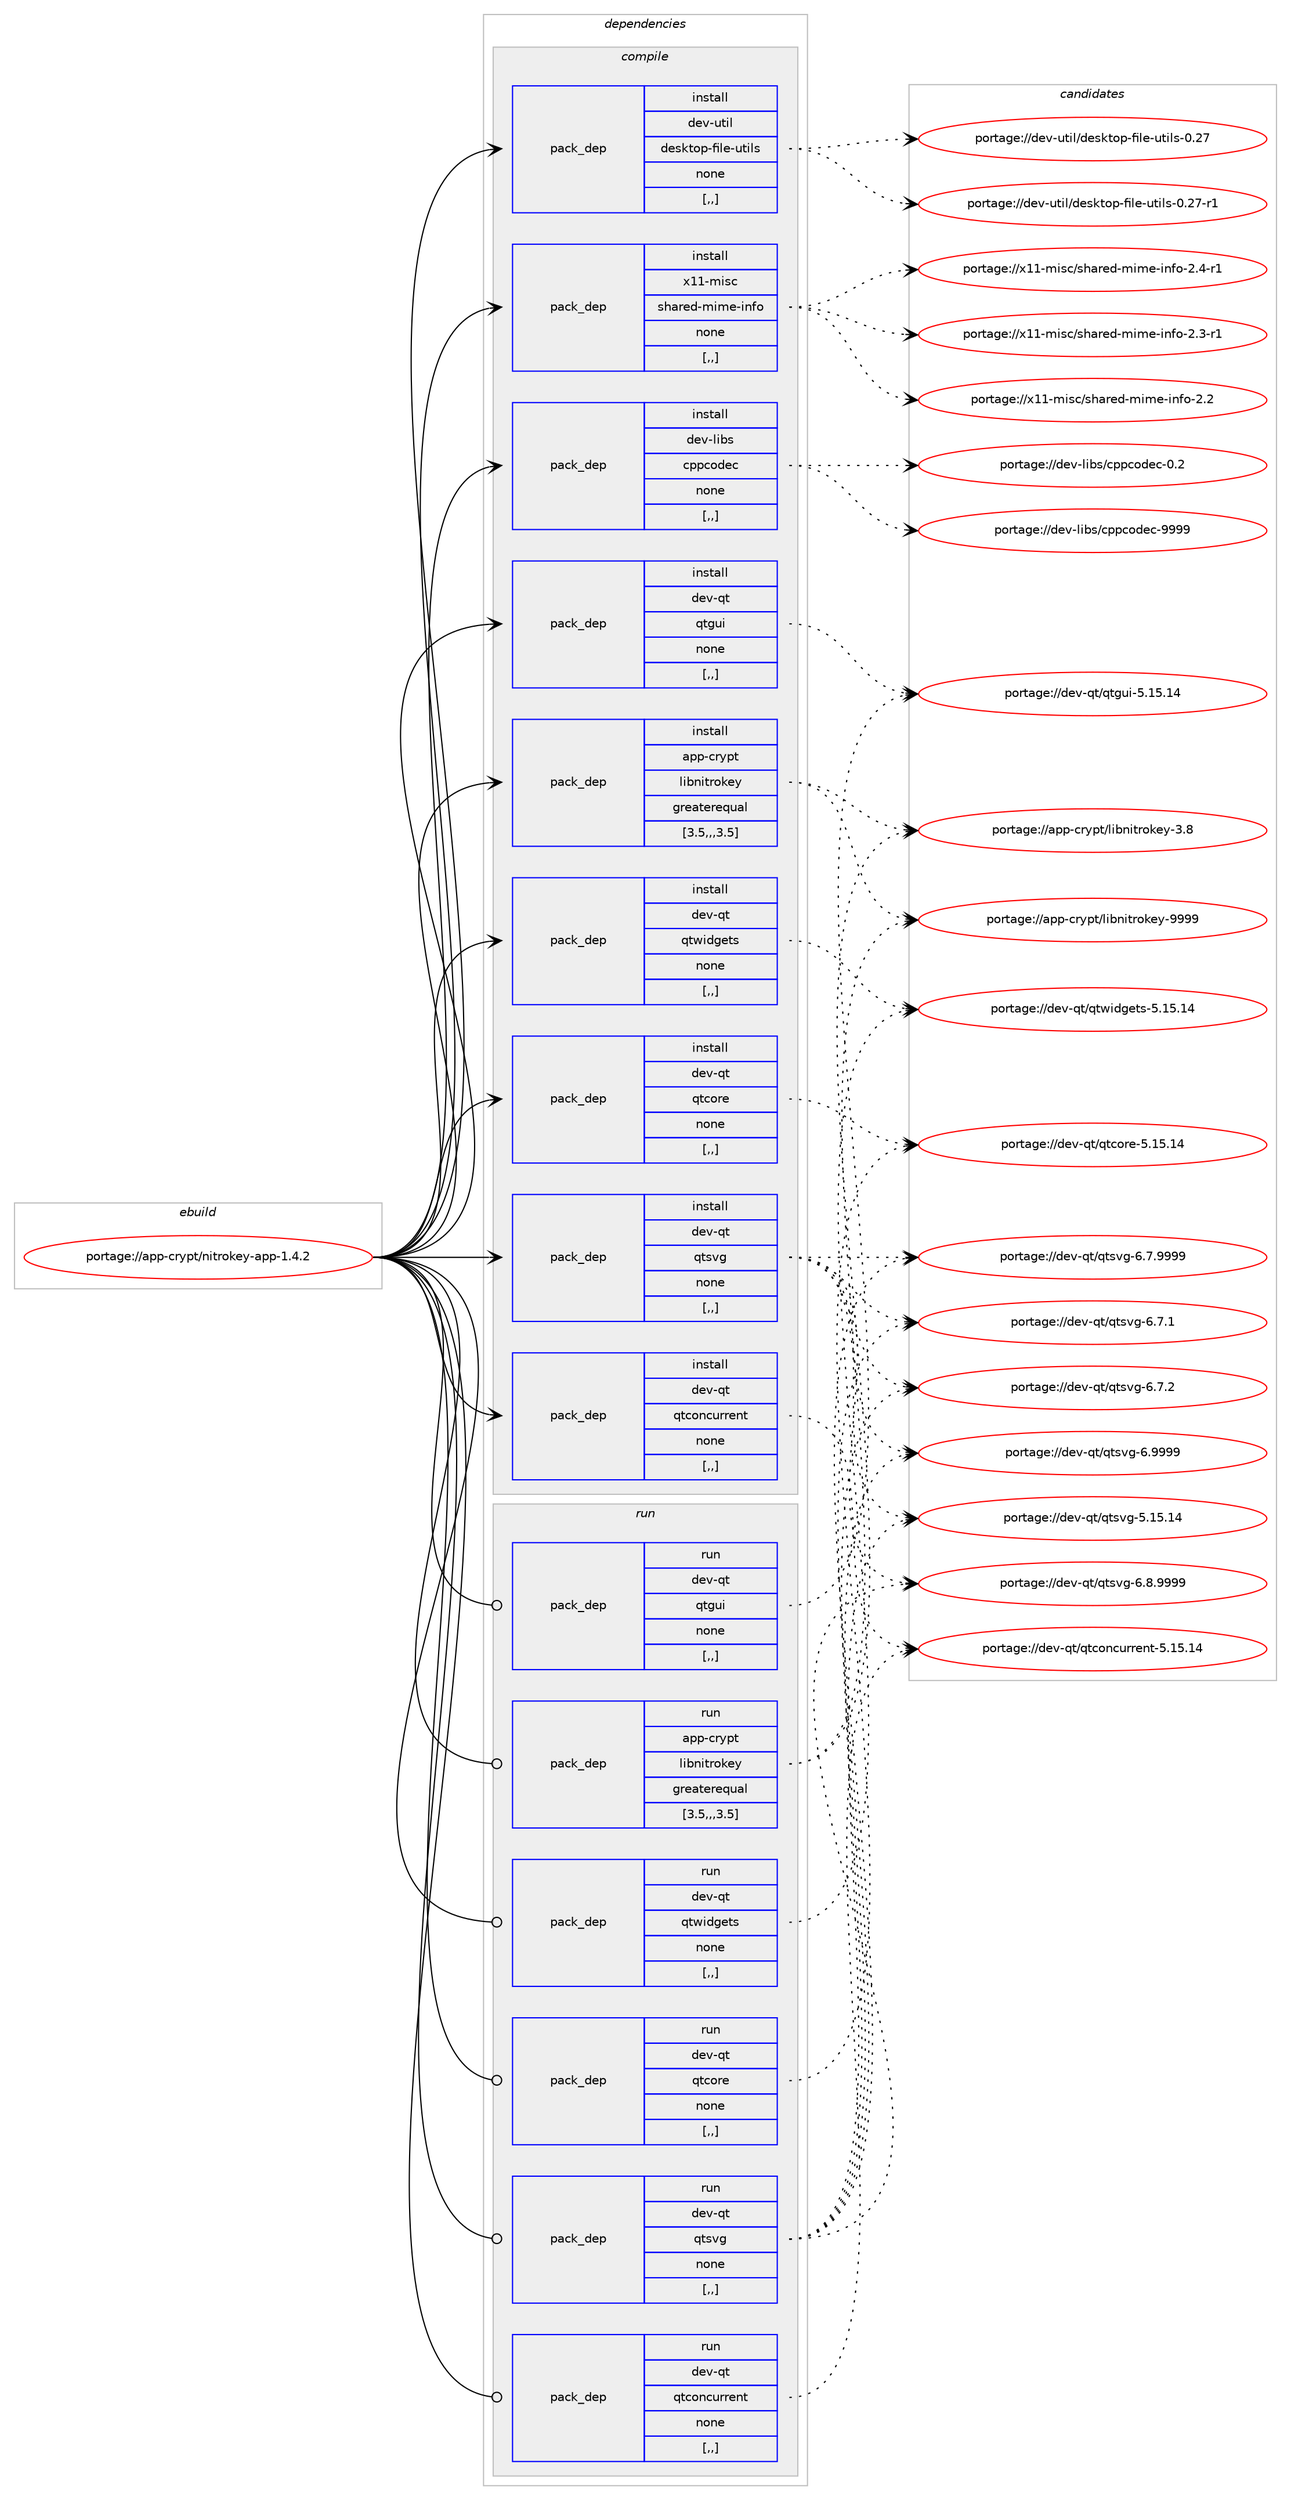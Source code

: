 digraph prolog {

# *************
# Graph options
# *************

newrank=true;
concentrate=true;
compound=true;
graph [rankdir=LR,fontname=Helvetica,fontsize=10,ranksep=1.5];#, ranksep=2.5, nodesep=0.2];
edge  [arrowhead=vee];
node  [fontname=Helvetica,fontsize=10];

# **********
# The ebuild
# **********

subgraph cluster_leftcol {
color=gray;
rank=same;
label=<<i>ebuild</i>>;
id [label="portage://app-crypt/nitrokey-app-1.4.2", color=red, width=4, href="../app-crypt/nitrokey-app-1.4.2.svg"];
}

# ****************
# The dependencies
# ****************

subgraph cluster_midcol {
color=gray;
label=<<i>dependencies</i>>;
subgraph cluster_compile {
fillcolor="#eeeeee";
style=filled;
label=<<i>compile</i>>;
subgraph pack9830 {
dependency13481 [label=<<TABLE BORDER="0" CELLBORDER="1" CELLSPACING="0" CELLPADDING="4" WIDTH="220"><TR><TD ROWSPAN="6" CELLPADDING="30">pack_dep</TD></TR><TR><TD WIDTH="110">install</TD></TR><TR><TD>app-crypt</TD></TR><TR><TD>libnitrokey</TD></TR><TR><TD>greaterequal</TD></TR><TR><TD>[3.5,,,3.5]</TD></TR></TABLE>>, shape=none, color=blue];
}
id:e -> dependency13481:w [weight=20,style="solid",arrowhead="vee"];
subgraph pack9831 {
dependency13482 [label=<<TABLE BORDER="0" CELLBORDER="1" CELLSPACING="0" CELLPADDING="4" WIDTH="220"><TR><TD ROWSPAN="6" CELLPADDING="30">pack_dep</TD></TR><TR><TD WIDTH="110">install</TD></TR><TR><TD>dev-libs</TD></TR><TR><TD>cppcodec</TD></TR><TR><TD>none</TD></TR><TR><TD>[,,]</TD></TR></TABLE>>, shape=none, color=blue];
}
id:e -> dependency13482:w [weight=20,style="solid",arrowhead="vee"];
subgraph pack9832 {
dependency13483 [label=<<TABLE BORDER="0" CELLBORDER="1" CELLSPACING="0" CELLPADDING="4" WIDTH="220"><TR><TD ROWSPAN="6" CELLPADDING="30">pack_dep</TD></TR><TR><TD WIDTH="110">install</TD></TR><TR><TD>dev-qt</TD></TR><TR><TD>qtconcurrent</TD></TR><TR><TD>none</TD></TR><TR><TD>[,,]</TD></TR></TABLE>>, shape=none, color=blue];
}
id:e -> dependency13483:w [weight=20,style="solid",arrowhead="vee"];
subgraph pack9833 {
dependency13484 [label=<<TABLE BORDER="0" CELLBORDER="1" CELLSPACING="0" CELLPADDING="4" WIDTH="220"><TR><TD ROWSPAN="6" CELLPADDING="30">pack_dep</TD></TR><TR><TD WIDTH="110">install</TD></TR><TR><TD>dev-qt</TD></TR><TR><TD>qtcore</TD></TR><TR><TD>none</TD></TR><TR><TD>[,,]</TD></TR></TABLE>>, shape=none, color=blue];
}
id:e -> dependency13484:w [weight=20,style="solid",arrowhead="vee"];
subgraph pack9834 {
dependency13485 [label=<<TABLE BORDER="0" CELLBORDER="1" CELLSPACING="0" CELLPADDING="4" WIDTH="220"><TR><TD ROWSPAN="6" CELLPADDING="30">pack_dep</TD></TR><TR><TD WIDTH="110">install</TD></TR><TR><TD>dev-qt</TD></TR><TR><TD>qtgui</TD></TR><TR><TD>none</TD></TR><TR><TD>[,,]</TD></TR></TABLE>>, shape=none, color=blue];
}
id:e -> dependency13485:w [weight=20,style="solid",arrowhead="vee"];
subgraph pack9835 {
dependency13486 [label=<<TABLE BORDER="0" CELLBORDER="1" CELLSPACING="0" CELLPADDING="4" WIDTH="220"><TR><TD ROWSPAN="6" CELLPADDING="30">pack_dep</TD></TR><TR><TD WIDTH="110">install</TD></TR><TR><TD>dev-qt</TD></TR><TR><TD>qtsvg</TD></TR><TR><TD>none</TD></TR><TR><TD>[,,]</TD></TR></TABLE>>, shape=none, color=blue];
}
id:e -> dependency13486:w [weight=20,style="solid",arrowhead="vee"];
subgraph pack9836 {
dependency13487 [label=<<TABLE BORDER="0" CELLBORDER="1" CELLSPACING="0" CELLPADDING="4" WIDTH="220"><TR><TD ROWSPAN="6" CELLPADDING="30">pack_dep</TD></TR><TR><TD WIDTH="110">install</TD></TR><TR><TD>dev-qt</TD></TR><TR><TD>qtwidgets</TD></TR><TR><TD>none</TD></TR><TR><TD>[,,]</TD></TR></TABLE>>, shape=none, color=blue];
}
id:e -> dependency13487:w [weight=20,style="solid",arrowhead="vee"];
subgraph pack9837 {
dependency13488 [label=<<TABLE BORDER="0" CELLBORDER="1" CELLSPACING="0" CELLPADDING="4" WIDTH="220"><TR><TD ROWSPAN="6" CELLPADDING="30">pack_dep</TD></TR><TR><TD WIDTH="110">install</TD></TR><TR><TD>dev-util</TD></TR><TR><TD>desktop-file-utils</TD></TR><TR><TD>none</TD></TR><TR><TD>[,,]</TD></TR></TABLE>>, shape=none, color=blue];
}
id:e -> dependency13488:w [weight=20,style="solid",arrowhead="vee"];
subgraph pack9838 {
dependency13489 [label=<<TABLE BORDER="0" CELLBORDER="1" CELLSPACING="0" CELLPADDING="4" WIDTH="220"><TR><TD ROWSPAN="6" CELLPADDING="30">pack_dep</TD></TR><TR><TD WIDTH="110">install</TD></TR><TR><TD>x11-misc</TD></TR><TR><TD>shared-mime-info</TD></TR><TR><TD>none</TD></TR><TR><TD>[,,]</TD></TR></TABLE>>, shape=none, color=blue];
}
id:e -> dependency13489:w [weight=20,style="solid",arrowhead="vee"];
}
subgraph cluster_compileandrun {
fillcolor="#eeeeee";
style=filled;
label=<<i>compile and run</i>>;
}
subgraph cluster_run {
fillcolor="#eeeeee";
style=filled;
label=<<i>run</i>>;
subgraph pack9839 {
dependency13490 [label=<<TABLE BORDER="0" CELLBORDER="1" CELLSPACING="0" CELLPADDING="4" WIDTH="220"><TR><TD ROWSPAN="6" CELLPADDING="30">pack_dep</TD></TR><TR><TD WIDTH="110">run</TD></TR><TR><TD>app-crypt</TD></TR><TR><TD>libnitrokey</TD></TR><TR><TD>greaterequal</TD></TR><TR><TD>[3.5,,,3.5]</TD></TR></TABLE>>, shape=none, color=blue];
}
id:e -> dependency13490:w [weight=20,style="solid",arrowhead="odot"];
subgraph pack9840 {
dependency13491 [label=<<TABLE BORDER="0" CELLBORDER="1" CELLSPACING="0" CELLPADDING="4" WIDTH="220"><TR><TD ROWSPAN="6" CELLPADDING="30">pack_dep</TD></TR><TR><TD WIDTH="110">run</TD></TR><TR><TD>dev-qt</TD></TR><TR><TD>qtconcurrent</TD></TR><TR><TD>none</TD></TR><TR><TD>[,,]</TD></TR></TABLE>>, shape=none, color=blue];
}
id:e -> dependency13491:w [weight=20,style="solid",arrowhead="odot"];
subgraph pack9841 {
dependency13492 [label=<<TABLE BORDER="0" CELLBORDER="1" CELLSPACING="0" CELLPADDING="4" WIDTH="220"><TR><TD ROWSPAN="6" CELLPADDING="30">pack_dep</TD></TR><TR><TD WIDTH="110">run</TD></TR><TR><TD>dev-qt</TD></TR><TR><TD>qtcore</TD></TR><TR><TD>none</TD></TR><TR><TD>[,,]</TD></TR></TABLE>>, shape=none, color=blue];
}
id:e -> dependency13492:w [weight=20,style="solid",arrowhead="odot"];
subgraph pack9842 {
dependency13493 [label=<<TABLE BORDER="0" CELLBORDER="1" CELLSPACING="0" CELLPADDING="4" WIDTH="220"><TR><TD ROWSPAN="6" CELLPADDING="30">pack_dep</TD></TR><TR><TD WIDTH="110">run</TD></TR><TR><TD>dev-qt</TD></TR><TR><TD>qtgui</TD></TR><TR><TD>none</TD></TR><TR><TD>[,,]</TD></TR></TABLE>>, shape=none, color=blue];
}
id:e -> dependency13493:w [weight=20,style="solid",arrowhead="odot"];
subgraph pack9843 {
dependency13494 [label=<<TABLE BORDER="0" CELLBORDER="1" CELLSPACING="0" CELLPADDING="4" WIDTH="220"><TR><TD ROWSPAN="6" CELLPADDING="30">pack_dep</TD></TR><TR><TD WIDTH="110">run</TD></TR><TR><TD>dev-qt</TD></TR><TR><TD>qtsvg</TD></TR><TR><TD>none</TD></TR><TR><TD>[,,]</TD></TR></TABLE>>, shape=none, color=blue];
}
id:e -> dependency13494:w [weight=20,style="solid",arrowhead="odot"];
subgraph pack9844 {
dependency13495 [label=<<TABLE BORDER="0" CELLBORDER="1" CELLSPACING="0" CELLPADDING="4" WIDTH="220"><TR><TD ROWSPAN="6" CELLPADDING="30">pack_dep</TD></TR><TR><TD WIDTH="110">run</TD></TR><TR><TD>dev-qt</TD></TR><TR><TD>qtwidgets</TD></TR><TR><TD>none</TD></TR><TR><TD>[,,]</TD></TR></TABLE>>, shape=none, color=blue];
}
id:e -> dependency13495:w [weight=20,style="solid",arrowhead="odot"];
}
}

# **************
# The candidates
# **************

subgraph cluster_choices {
rank=same;
color=gray;
label=<<i>candidates</i>>;

subgraph choice9830 {
color=black;
nodesep=1;
choice97112112459911412111211647108105981101051161141111071011214557575757 [label="portage://app-crypt/libnitrokey-9999", color=red, width=4,href="../app-crypt/libnitrokey-9999.svg"];
choice971121124599114121112116471081059811010511611411110710112145514656 [label="portage://app-crypt/libnitrokey-3.8", color=red, width=4,href="../app-crypt/libnitrokey-3.8.svg"];
dependency13481:e -> choice97112112459911412111211647108105981101051161141111071011214557575757:w [style=dotted,weight="100"];
dependency13481:e -> choice971121124599114121112116471081059811010511611411110710112145514656:w [style=dotted,weight="100"];
}
subgraph choice9831 {
color=black;
nodesep=1;
choice1001011184510810598115479911211299111100101994557575757 [label="portage://dev-libs/cppcodec-9999", color=red, width=4,href="../dev-libs/cppcodec-9999.svg"];
choice10010111845108105981154799112112991111001019945484650 [label="portage://dev-libs/cppcodec-0.2", color=red, width=4,href="../dev-libs/cppcodec-0.2.svg"];
dependency13482:e -> choice1001011184510810598115479911211299111100101994557575757:w [style=dotted,weight="100"];
dependency13482:e -> choice10010111845108105981154799112112991111001019945484650:w [style=dotted,weight="100"];
}
subgraph choice9832 {
color=black;
nodesep=1;
choice100101118451131164711311699111110991171141141011101164553464953464952 [label="portage://dev-qt/qtconcurrent-5.15.14", color=red, width=4,href="../dev-qt/qtconcurrent-5.15.14.svg"];
dependency13483:e -> choice100101118451131164711311699111110991171141141011101164553464953464952:w [style=dotted,weight="100"];
}
subgraph choice9833 {
color=black;
nodesep=1;
choice1001011184511311647113116991111141014553464953464952 [label="portage://dev-qt/qtcore-5.15.14", color=red, width=4,href="../dev-qt/qtcore-5.15.14.svg"];
dependency13484:e -> choice1001011184511311647113116991111141014553464953464952:w [style=dotted,weight="100"];
}
subgraph choice9834 {
color=black;
nodesep=1;
choice10010111845113116471131161031171054553464953464952 [label="portage://dev-qt/qtgui-5.15.14", color=red, width=4,href="../dev-qt/qtgui-5.15.14.svg"];
dependency13485:e -> choice10010111845113116471131161031171054553464953464952:w [style=dotted,weight="100"];
}
subgraph choice9835 {
color=black;
nodesep=1;
choice100101118451131164711311611511810345544657575757 [label="portage://dev-qt/qtsvg-6.9999", color=red, width=4,href="../dev-qt/qtsvg-6.9999.svg"];
choice1001011184511311647113116115118103455446564657575757 [label="portage://dev-qt/qtsvg-6.8.9999", color=red, width=4,href="../dev-qt/qtsvg-6.8.9999.svg"];
choice1001011184511311647113116115118103455446554657575757 [label="portage://dev-qt/qtsvg-6.7.9999", color=red, width=4,href="../dev-qt/qtsvg-6.7.9999.svg"];
choice1001011184511311647113116115118103455446554650 [label="portage://dev-qt/qtsvg-6.7.2", color=red, width=4,href="../dev-qt/qtsvg-6.7.2.svg"];
choice1001011184511311647113116115118103455446554649 [label="portage://dev-qt/qtsvg-6.7.1", color=red, width=4,href="../dev-qt/qtsvg-6.7.1.svg"];
choice10010111845113116471131161151181034553464953464952 [label="portage://dev-qt/qtsvg-5.15.14", color=red, width=4,href="../dev-qt/qtsvg-5.15.14.svg"];
dependency13486:e -> choice100101118451131164711311611511810345544657575757:w [style=dotted,weight="100"];
dependency13486:e -> choice1001011184511311647113116115118103455446564657575757:w [style=dotted,weight="100"];
dependency13486:e -> choice1001011184511311647113116115118103455446554657575757:w [style=dotted,weight="100"];
dependency13486:e -> choice1001011184511311647113116115118103455446554650:w [style=dotted,weight="100"];
dependency13486:e -> choice1001011184511311647113116115118103455446554649:w [style=dotted,weight="100"];
dependency13486:e -> choice10010111845113116471131161151181034553464953464952:w [style=dotted,weight="100"];
}
subgraph choice9836 {
color=black;
nodesep=1;
choice10010111845113116471131161191051001031011161154553464953464952 [label="portage://dev-qt/qtwidgets-5.15.14", color=red, width=4,href="../dev-qt/qtwidgets-5.15.14.svg"];
dependency13487:e -> choice10010111845113116471131161191051001031011161154553464953464952:w [style=dotted,weight="100"];
}
subgraph choice9837 {
color=black;
nodesep=1;
choice1001011184511711610510847100101115107116111112451021051081014511711610510811545484650554511449 [label="portage://dev-util/desktop-file-utils-0.27-r1", color=red, width=4,href="../dev-util/desktop-file-utils-0.27-r1.svg"];
choice100101118451171161051084710010111510711611111245102105108101451171161051081154548465055 [label="portage://dev-util/desktop-file-utils-0.27", color=red, width=4,href="../dev-util/desktop-file-utils-0.27.svg"];
dependency13488:e -> choice1001011184511711610510847100101115107116111112451021051081014511711610510811545484650554511449:w [style=dotted,weight="100"];
dependency13488:e -> choice100101118451171161051084710010111510711611111245102105108101451171161051081154548465055:w [style=dotted,weight="100"];
}
subgraph choice9838 {
color=black;
nodesep=1;
choice1204949451091051159947115104971141011004510910510910145105110102111455046524511449 [label="portage://x11-misc/shared-mime-info-2.4-r1", color=red, width=4,href="../x11-misc/shared-mime-info-2.4-r1.svg"];
choice1204949451091051159947115104971141011004510910510910145105110102111455046514511449 [label="portage://x11-misc/shared-mime-info-2.3-r1", color=red, width=4,href="../x11-misc/shared-mime-info-2.3-r1.svg"];
choice120494945109105115994711510497114101100451091051091014510511010211145504650 [label="portage://x11-misc/shared-mime-info-2.2", color=red, width=4,href="../x11-misc/shared-mime-info-2.2.svg"];
dependency13489:e -> choice1204949451091051159947115104971141011004510910510910145105110102111455046524511449:w [style=dotted,weight="100"];
dependency13489:e -> choice1204949451091051159947115104971141011004510910510910145105110102111455046514511449:w [style=dotted,weight="100"];
dependency13489:e -> choice120494945109105115994711510497114101100451091051091014510511010211145504650:w [style=dotted,weight="100"];
}
subgraph choice9839 {
color=black;
nodesep=1;
choice97112112459911412111211647108105981101051161141111071011214557575757 [label="portage://app-crypt/libnitrokey-9999", color=red, width=4,href="../app-crypt/libnitrokey-9999.svg"];
choice971121124599114121112116471081059811010511611411110710112145514656 [label="portage://app-crypt/libnitrokey-3.8", color=red, width=4,href="../app-crypt/libnitrokey-3.8.svg"];
dependency13490:e -> choice97112112459911412111211647108105981101051161141111071011214557575757:w [style=dotted,weight="100"];
dependency13490:e -> choice971121124599114121112116471081059811010511611411110710112145514656:w [style=dotted,weight="100"];
}
subgraph choice9840 {
color=black;
nodesep=1;
choice100101118451131164711311699111110991171141141011101164553464953464952 [label="portage://dev-qt/qtconcurrent-5.15.14", color=red, width=4,href="../dev-qt/qtconcurrent-5.15.14.svg"];
dependency13491:e -> choice100101118451131164711311699111110991171141141011101164553464953464952:w [style=dotted,weight="100"];
}
subgraph choice9841 {
color=black;
nodesep=1;
choice1001011184511311647113116991111141014553464953464952 [label="portage://dev-qt/qtcore-5.15.14", color=red, width=4,href="../dev-qt/qtcore-5.15.14.svg"];
dependency13492:e -> choice1001011184511311647113116991111141014553464953464952:w [style=dotted,weight="100"];
}
subgraph choice9842 {
color=black;
nodesep=1;
choice10010111845113116471131161031171054553464953464952 [label="portage://dev-qt/qtgui-5.15.14", color=red, width=4,href="../dev-qt/qtgui-5.15.14.svg"];
dependency13493:e -> choice10010111845113116471131161031171054553464953464952:w [style=dotted,weight="100"];
}
subgraph choice9843 {
color=black;
nodesep=1;
choice100101118451131164711311611511810345544657575757 [label="portage://dev-qt/qtsvg-6.9999", color=red, width=4,href="../dev-qt/qtsvg-6.9999.svg"];
choice1001011184511311647113116115118103455446564657575757 [label="portage://dev-qt/qtsvg-6.8.9999", color=red, width=4,href="../dev-qt/qtsvg-6.8.9999.svg"];
choice1001011184511311647113116115118103455446554657575757 [label="portage://dev-qt/qtsvg-6.7.9999", color=red, width=4,href="../dev-qt/qtsvg-6.7.9999.svg"];
choice1001011184511311647113116115118103455446554650 [label="portage://dev-qt/qtsvg-6.7.2", color=red, width=4,href="../dev-qt/qtsvg-6.7.2.svg"];
choice1001011184511311647113116115118103455446554649 [label="portage://dev-qt/qtsvg-6.7.1", color=red, width=4,href="../dev-qt/qtsvg-6.7.1.svg"];
choice10010111845113116471131161151181034553464953464952 [label="portage://dev-qt/qtsvg-5.15.14", color=red, width=4,href="../dev-qt/qtsvg-5.15.14.svg"];
dependency13494:e -> choice100101118451131164711311611511810345544657575757:w [style=dotted,weight="100"];
dependency13494:e -> choice1001011184511311647113116115118103455446564657575757:w [style=dotted,weight="100"];
dependency13494:e -> choice1001011184511311647113116115118103455446554657575757:w [style=dotted,weight="100"];
dependency13494:e -> choice1001011184511311647113116115118103455446554650:w [style=dotted,weight="100"];
dependency13494:e -> choice1001011184511311647113116115118103455446554649:w [style=dotted,weight="100"];
dependency13494:e -> choice10010111845113116471131161151181034553464953464952:w [style=dotted,weight="100"];
}
subgraph choice9844 {
color=black;
nodesep=1;
choice10010111845113116471131161191051001031011161154553464953464952 [label="portage://dev-qt/qtwidgets-5.15.14", color=red, width=4,href="../dev-qt/qtwidgets-5.15.14.svg"];
dependency13495:e -> choice10010111845113116471131161191051001031011161154553464953464952:w [style=dotted,weight="100"];
}
}

}
